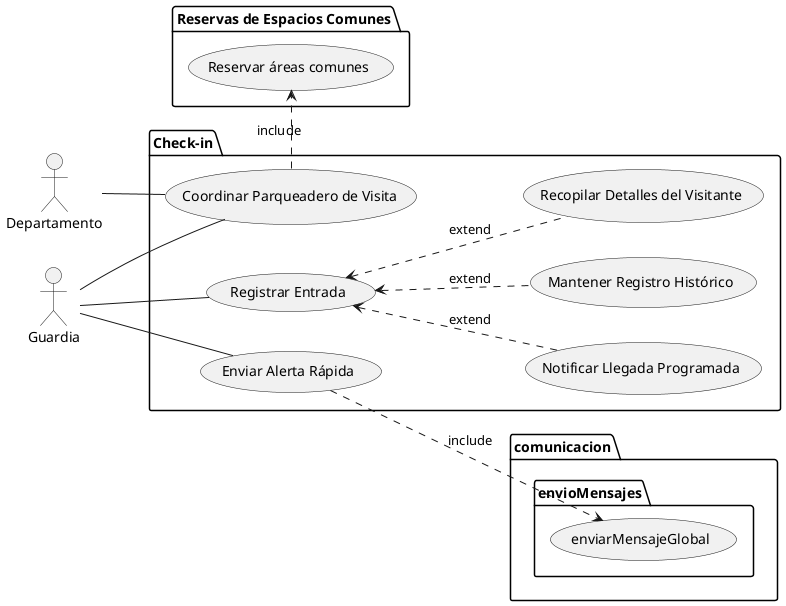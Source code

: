 @startuml
left to right direction

actor "Departamento" as residente
actor "Guardia" as seguridad

package "Check-in" {
    usecase "Registrar Entrada" as registrarEntrada
    usecase "Recopilar Detalles del Visitante" as recopilarDetalles
    usecase "Notificar Llegada Programada" as notificarLlegada
    usecase "Mantener Registro Histórico" as mantenerRegistro
    usecase "Enviar Alerta Rápida" as enviarAlerta
    usecase "Coordinar Parqueadero de Visita" as coordinarParqueadero
}

package "Reservas de Espacios Comunes"{
   usecase "Reservar áreas comunes" as reservarAC
}

package comunicacion{
package envioMensajes{
usecase "enviarMensajeGlobal" as mensajeGlobal
}

}


registrarEntrada <.. recopilarDetalles : extend
registrarEntrada <.. notificarLlegada : extend
registrarEntrada <.. mantenerRegistro : extend


seguridad -- enviarAlerta
seguridad -- registrarEntrada
seguridad -- coordinarParqueadero

residente -- coordinarParqueadero

reservarAC <.left. coordinarParqueadero : include
mensajeGlobal <.up. enviarAlerta : include


@enduml
